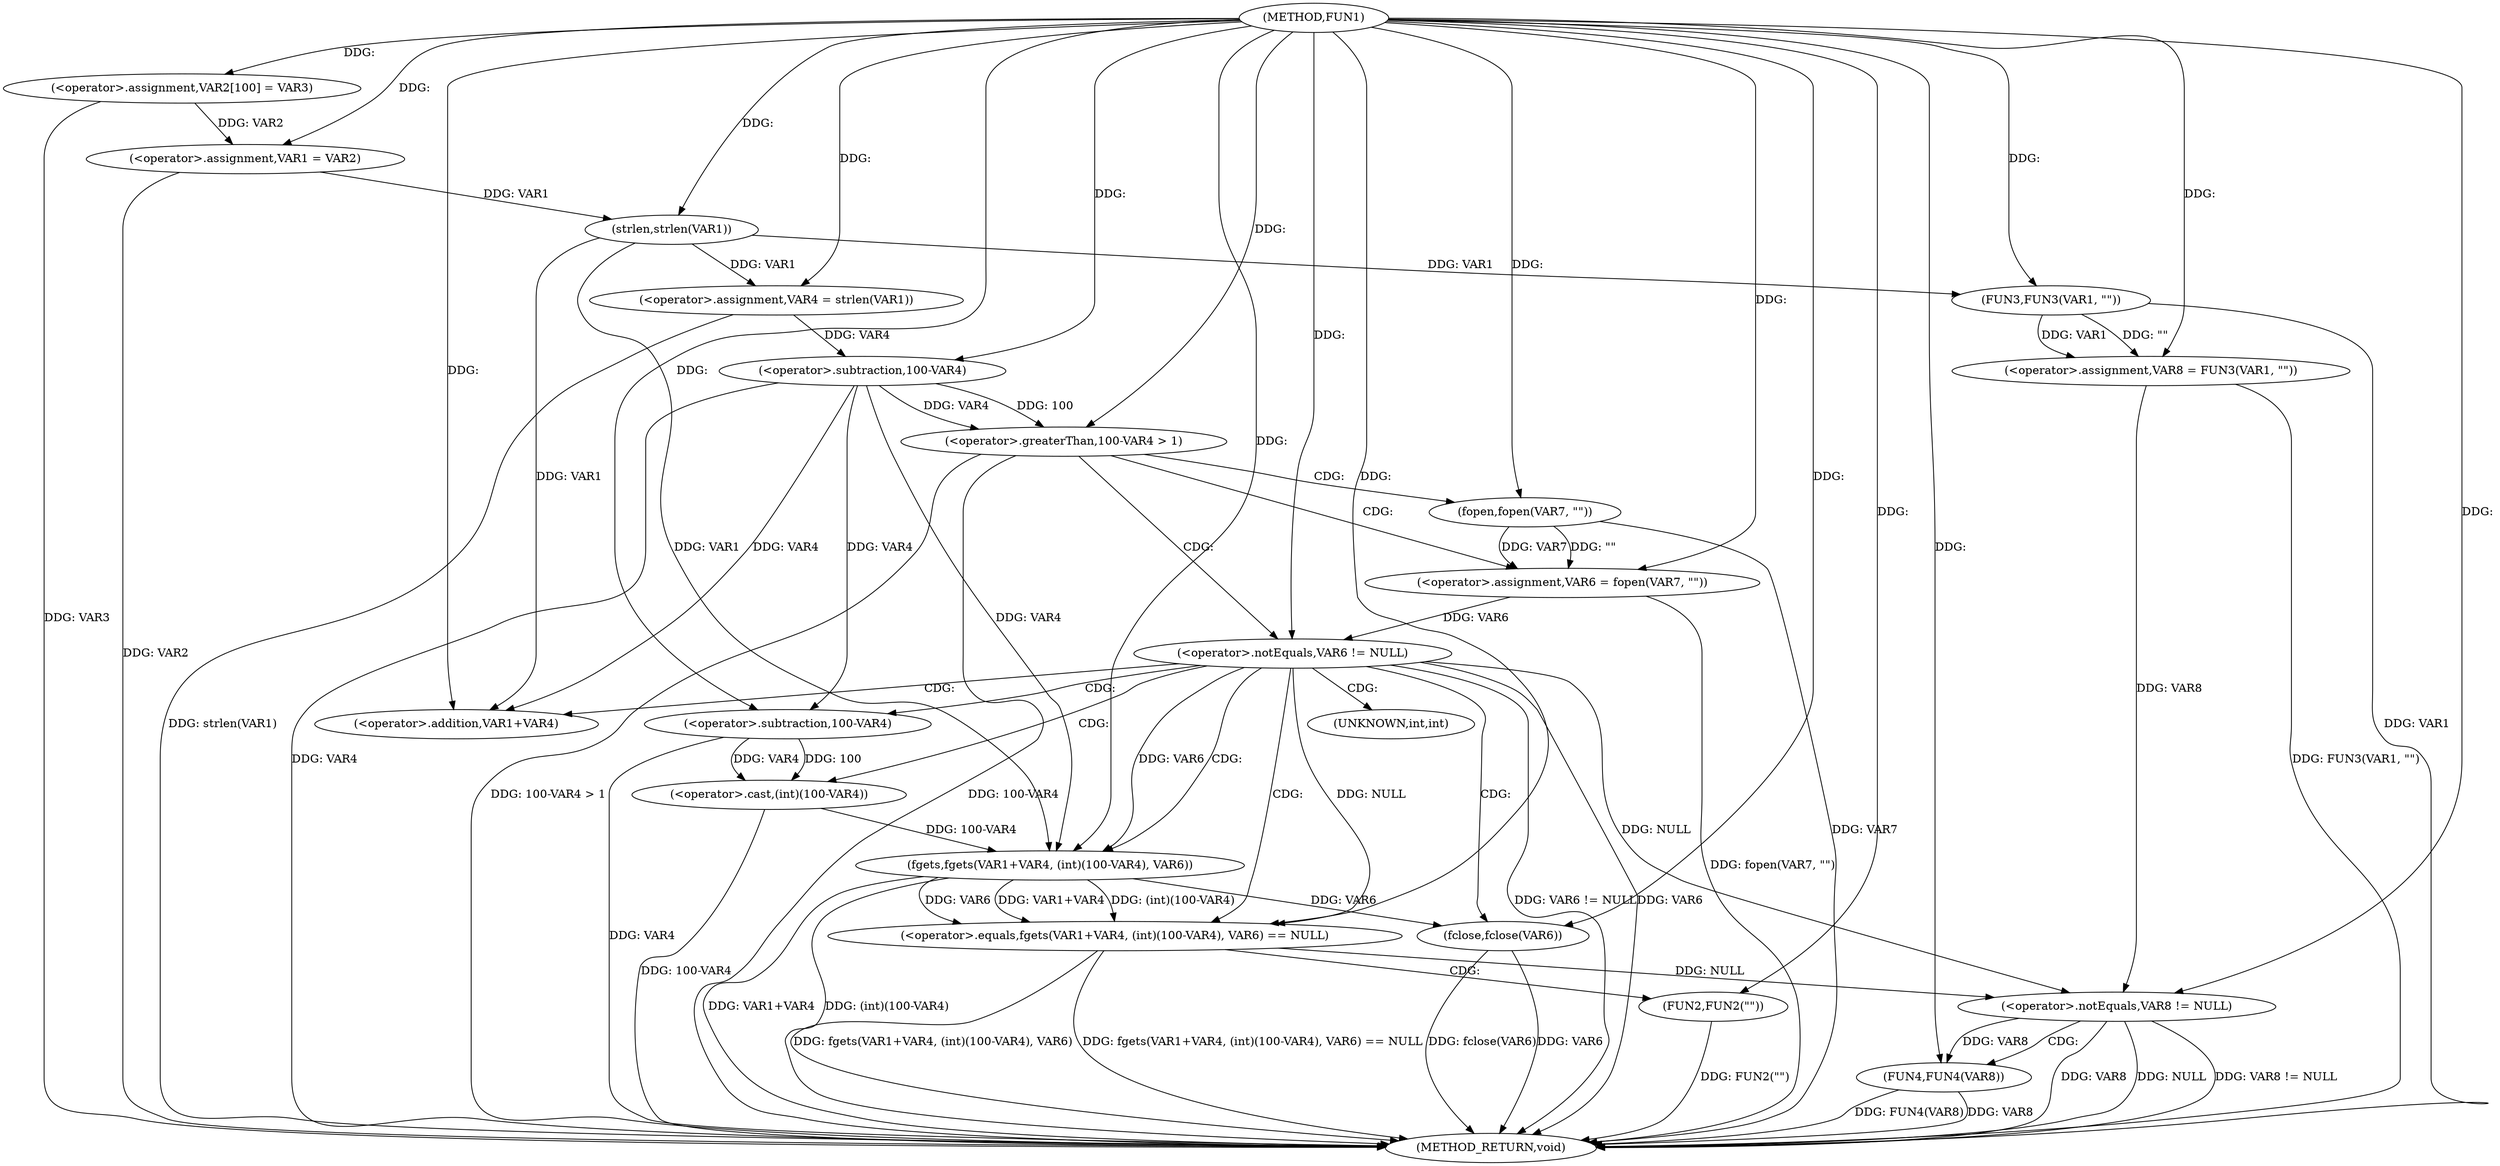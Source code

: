 digraph FUN1 {  
"1000100" [label = "(METHOD,FUN1)" ]
"1000166" [label = "(METHOD_RETURN,void)" ]
"1000104" [label = "(<operator>.assignment,VAR2[100] = VAR3)" ]
"1000107" [label = "(<operator>.assignment,VAR1 = VAR2)" ]
"1000112" [label = "(<operator>.assignment,VAR4 = strlen(VAR1))" ]
"1000114" [label = "(strlen,strlen(VAR1))" ]
"1000118" [label = "(<operator>.greaterThan,100-VAR4 > 1)" ]
"1000119" [label = "(<operator>.subtraction,100-VAR4)" ]
"1000124" [label = "(<operator>.assignment,VAR6 = fopen(VAR7, \"\"))" ]
"1000126" [label = "(fopen,fopen(VAR7, \"\"))" ]
"1000130" [label = "(<operator>.notEquals,VAR6 != NULL)" ]
"1000135" [label = "(<operator>.equals,fgets(VAR1+VAR4, (int)(100-VAR4), VAR6) == NULL)" ]
"1000136" [label = "(fgets,fgets(VAR1+VAR4, (int)(100-VAR4), VAR6))" ]
"1000137" [label = "(<operator>.addition,VAR1+VAR4)" ]
"1000140" [label = "(<operator>.cast,(int)(100-VAR4))" ]
"1000142" [label = "(<operator>.subtraction,100-VAR4)" ]
"1000148" [label = "(FUN2,FUN2(\"\"))" ]
"1000150" [label = "(fclose,fclose(VAR6))" ]
"1000154" [label = "(<operator>.assignment,VAR8 = FUN3(VAR1, \"\"))" ]
"1000156" [label = "(FUN3,FUN3(VAR1, \"\"))" ]
"1000160" [label = "(<operator>.notEquals,VAR8 != NULL)" ]
"1000164" [label = "(FUN4,FUN4(VAR8))" ]
"1000141" [label = "(UNKNOWN,int,int)" ]
  "1000140" -> "1000166"  [ label = "DDG: 100-VAR4"] 
  "1000156" -> "1000166"  [ label = "DDG: VAR1"] 
  "1000136" -> "1000166"  [ label = "DDG: (int)(100-VAR4)"] 
  "1000142" -> "1000166"  [ label = "DDG: VAR4"] 
  "1000119" -> "1000166"  [ label = "DDG: VAR4"] 
  "1000148" -> "1000166"  [ label = "DDG: FUN2(\"\")"] 
  "1000126" -> "1000166"  [ label = "DDG: VAR7"] 
  "1000118" -> "1000166"  [ label = "DDG: 100-VAR4 > 1"] 
  "1000135" -> "1000166"  [ label = "DDG: fgets(VAR1+VAR4, (int)(100-VAR4), VAR6) == NULL"] 
  "1000135" -> "1000166"  [ label = "DDG: fgets(VAR1+VAR4, (int)(100-VAR4), VAR6)"] 
  "1000150" -> "1000166"  [ label = "DDG: fclose(VAR6)"] 
  "1000154" -> "1000166"  [ label = "DDG: FUN3(VAR1, \"\")"] 
  "1000118" -> "1000166"  [ label = "DDG: 100-VAR4"] 
  "1000160" -> "1000166"  [ label = "DDG: NULL"] 
  "1000160" -> "1000166"  [ label = "DDG: VAR8"] 
  "1000130" -> "1000166"  [ label = "DDG: VAR6 != NULL"] 
  "1000164" -> "1000166"  [ label = "DDG: FUN4(VAR8)"] 
  "1000124" -> "1000166"  [ label = "DDG: fopen(VAR7, \"\")"] 
  "1000150" -> "1000166"  [ label = "DDG: VAR6"] 
  "1000112" -> "1000166"  [ label = "DDG: strlen(VAR1)"] 
  "1000160" -> "1000166"  [ label = "DDG: VAR8 != NULL"] 
  "1000136" -> "1000166"  [ label = "DDG: VAR1+VAR4"] 
  "1000104" -> "1000166"  [ label = "DDG: VAR3"] 
  "1000107" -> "1000166"  [ label = "DDG: VAR2"] 
  "1000130" -> "1000166"  [ label = "DDG: VAR6"] 
  "1000164" -> "1000166"  [ label = "DDG: VAR8"] 
  "1000100" -> "1000104"  [ label = "DDG: "] 
  "1000104" -> "1000107"  [ label = "DDG: VAR2"] 
  "1000100" -> "1000107"  [ label = "DDG: "] 
  "1000114" -> "1000112"  [ label = "DDG: VAR1"] 
  "1000100" -> "1000112"  [ label = "DDG: "] 
  "1000107" -> "1000114"  [ label = "DDG: VAR1"] 
  "1000100" -> "1000114"  [ label = "DDG: "] 
  "1000119" -> "1000118"  [ label = "DDG: 100"] 
  "1000119" -> "1000118"  [ label = "DDG: VAR4"] 
  "1000100" -> "1000119"  [ label = "DDG: "] 
  "1000112" -> "1000119"  [ label = "DDG: VAR4"] 
  "1000100" -> "1000118"  [ label = "DDG: "] 
  "1000126" -> "1000124"  [ label = "DDG: VAR7"] 
  "1000126" -> "1000124"  [ label = "DDG: \"\""] 
  "1000100" -> "1000124"  [ label = "DDG: "] 
  "1000100" -> "1000126"  [ label = "DDG: "] 
  "1000124" -> "1000130"  [ label = "DDG: VAR6"] 
  "1000100" -> "1000130"  [ label = "DDG: "] 
  "1000136" -> "1000135"  [ label = "DDG: VAR1+VAR4"] 
  "1000136" -> "1000135"  [ label = "DDG: (int)(100-VAR4)"] 
  "1000136" -> "1000135"  [ label = "DDG: VAR6"] 
  "1000114" -> "1000136"  [ label = "DDG: VAR1"] 
  "1000100" -> "1000136"  [ label = "DDG: "] 
  "1000119" -> "1000136"  [ label = "DDG: VAR4"] 
  "1000114" -> "1000137"  [ label = "DDG: VAR1"] 
  "1000100" -> "1000137"  [ label = "DDG: "] 
  "1000119" -> "1000137"  [ label = "DDG: VAR4"] 
  "1000140" -> "1000136"  [ label = "DDG: 100-VAR4"] 
  "1000142" -> "1000140"  [ label = "DDG: 100"] 
  "1000142" -> "1000140"  [ label = "DDG: VAR4"] 
  "1000100" -> "1000142"  [ label = "DDG: "] 
  "1000119" -> "1000142"  [ label = "DDG: VAR4"] 
  "1000130" -> "1000136"  [ label = "DDG: VAR6"] 
  "1000130" -> "1000135"  [ label = "DDG: NULL"] 
  "1000100" -> "1000135"  [ label = "DDG: "] 
  "1000100" -> "1000148"  [ label = "DDG: "] 
  "1000136" -> "1000150"  [ label = "DDG: VAR6"] 
  "1000100" -> "1000150"  [ label = "DDG: "] 
  "1000156" -> "1000154"  [ label = "DDG: VAR1"] 
  "1000156" -> "1000154"  [ label = "DDG: \"\""] 
  "1000100" -> "1000154"  [ label = "DDG: "] 
  "1000114" -> "1000156"  [ label = "DDG: VAR1"] 
  "1000100" -> "1000156"  [ label = "DDG: "] 
  "1000154" -> "1000160"  [ label = "DDG: VAR8"] 
  "1000100" -> "1000160"  [ label = "DDG: "] 
  "1000130" -> "1000160"  [ label = "DDG: NULL"] 
  "1000135" -> "1000160"  [ label = "DDG: NULL"] 
  "1000160" -> "1000164"  [ label = "DDG: VAR8"] 
  "1000100" -> "1000164"  [ label = "DDG: "] 
  "1000118" -> "1000126"  [ label = "CDG: "] 
  "1000118" -> "1000124"  [ label = "CDG: "] 
  "1000118" -> "1000130"  [ label = "CDG: "] 
  "1000130" -> "1000142"  [ label = "CDG: "] 
  "1000130" -> "1000137"  [ label = "CDG: "] 
  "1000130" -> "1000141"  [ label = "CDG: "] 
  "1000130" -> "1000150"  [ label = "CDG: "] 
  "1000130" -> "1000135"  [ label = "CDG: "] 
  "1000130" -> "1000136"  [ label = "CDG: "] 
  "1000130" -> "1000140"  [ label = "CDG: "] 
  "1000135" -> "1000148"  [ label = "CDG: "] 
  "1000160" -> "1000164"  [ label = "CDG: "] 
}
